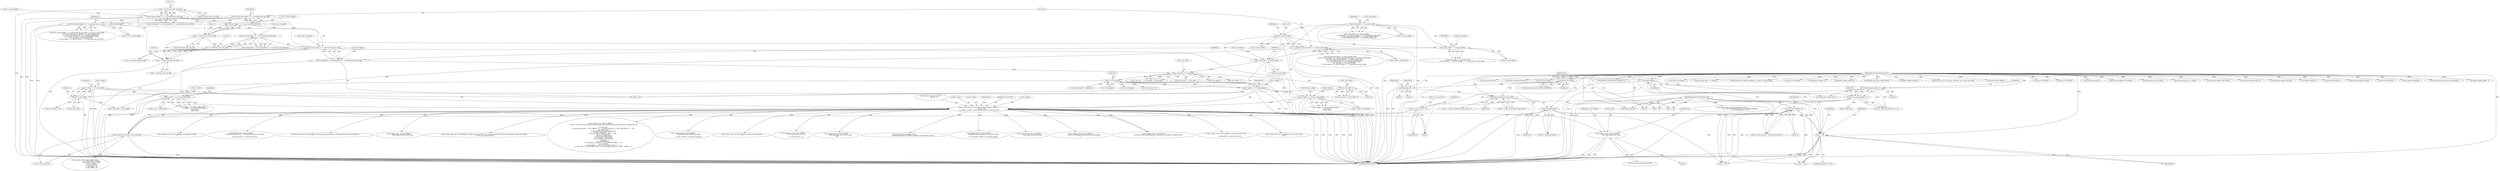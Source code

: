 digraph "0_FFmpeg_29ffeef5e73b8f41ff3a3f2242d356759c66f91f@pointer" {
"1000914" [label="(Call,av_log(h->avctx, AV_LOG_ERROR,\n                   \"h264_slice_header_init() failed\n\"))"];
"1000887" [label="(Call,av_log(h->avctx, AV_LOG_INFO, \"Reinit context to %dx%d, \"\n               \"pix_fmt: %s\n\", h->width, h->height, av_get_pix_fmt_name(h->avctx->pix_fmt)))"];
"1000715" [label="(Call,h->width  = 16 * h->mb_width)"];
"1000719" [label="(Call,16 * h->mb_width)"];
"1000699" [label="(Call,h->mb_width * 4)"];
"1000679" [label="(Call,h->mb_width * h->mb_height)"];
"1000649" [label="(Call,h->mb_width  = h->sps.mb_width)"];
"1000610" [label="(Call,h->mb_width  != h->sps.mb_width)"];
"1000398" [label="(Call,h->mb_width  != h->sps.mb_width)"];
"1000541" [label="(Call,16*h->sps.mb_width)"];
"1000658" [label="(Call,h->mb_height = h->sps.mb_height * (2 - h->sps.frame_mbs_only_flag))"];
"1000662" [label="(Call,h->sps.mb_height * (2 - h->sps.frame_mbs_only_flag))"];
"1000623" [label="(Call,h->sps.mb_height * (2 - h->sps.frame_mbs_only_flag))"];
"1000557" [label="(Call,h->sps.mb_height * (2 - h->sps.frame_mbs_only_flag))"];
"1000412" [label="(Call,h->sps.mb_height * (2 - h->sps.frame_mbs_only_flag))"];
"1000418" [label="(Call,2 - h->sps.frame_mbs_only_flag)"];
"1000563" [label="(Call,2 - h->sps.frame_mbs_only_flag)"];
"1000629" [label="(Call,2 - h->sps.frame_mbs_only_flag)"];
"1000668" [label="(Call,2 - h->sps.frame_mbs_only_flag)"];
"1000827" [label="(Call,h->width  != h->avctx->coded_width)"];
"1000540" [label="(Call,16*h->sps.mb_width != h->avctx->coded_width)"];
"1000837" [label="(Call,h->height != h->avctx->coded_height)"];
"1000724" [label="(Call,h->height = 16 * h->mb_height)"];
"1000728" [label="(Call,16 * h->mb_height)"];
"1000554" [label="(Call,16*h->sps.mb_height * (2 - h->sps.frame_mbs_only_flag) != h->avctx->coded_height)"];
"1000555" [label="(Call,16*h->sps.mb_height * (2 - h->sps.frame_mbs_only_flag))"];
"1000899" [label="(Call,av_get_pix_fmt_name(h->avctx->pix_fmt))"];
"1000880" [label="(Call,h->avctx->pix_fmt = ret)"];
"1000872" [label="(Call,ret = get_pixel_format(h, 1))"];
"1000874" [label="(Call,get_pixel_format(h, 1))"];
"1000868" [label="(Call,flush_change(h))"];
"1000851" [label="(Call,h != h0)"];
"1000735" [label="(Call,init_dimensions(h))"];
"1000495" [label="(Call,h264_set_parameter_from_sps(h))"];
"1000186" [label="(Call,field_end(h, 1))"];
"1000183" [label="(Call,FIELD_PICTURE(h))"];
"1000125" [label="(MethodParameterIn,H264Context *h)"];
"1000643" [label="(Call,get_pixel_format(h0, 0))"];
"1000126" [label="(MethodParameterIn,H264Context *h0)"];
"1002549" [label="(Call,av_log(h->avctx, AV_LOG_ERROR, \"QP %u out of range\n\", tmp))"];
"1000563" [label="(Call,2 - h->sps.frame_mbs_only_flag)"];
"1002503" [label="(Call,av_log(h->avctx, AV_LOG_ERROR, \"cabac_init_idc overflow\n\"))"];
"1001583" [label="(Call,ff_generate_sliding_window_mmcos(h, 1))"];
"1000869" [label="(Identifier,h)"];
"1000877" [label="(Literal,0)"];
"1001830" [label="(Call,FIELD_PICTURE(h))"];
"1002581" [label="(Call,get_chroma_qp(h, 1, h->qscale))"];
"1001602" [label="(Call,ff_h264_execute_ref_pic_marking(h, h->mmco, h->mmco_index))"];
"1000881" [label="(Call,h->avctx->pix_fmt)"];
"1000721" [label="(Call,h->mb_width)"];
"1001805" [label="(Call,FIELD_PICTURE(h))"];
"1000649" [label="(Call,h->mb_width  = h->sps.mb_width)"];
"1000659" [label="(Call,h->mb_height)"];
"1000716" [label="(Call,h->width)"];
"1000653" [label="(Call,h->sps.mb_width)"];
"1000868" [label="(Call,flush_change(h))"];
"1001914" [label="(Call,clone_slice(h, h0))"];
"1001140" [label="(Call,av_log(h->avctx, AV_LOG_ERROR,\n                   \"Changing field mode (%d -> %d) between slices is not allowed\n\",\n                   last_pic_structure, h->picture_structure))"];
"1000945" [label="(Call,get_pixel_format(h, 1))"];
"1000543" [label="(Call,h->sps.mb_width)"];
"1000724" [label="(Call,h->height = 16 * h->mb_height)"];
"1002457" [label="(Call,implicit_weight_table(h, 0))"];
"1000624" [label="(Call,h->sps.mb_height)"];
"1000838" [label="(Call,h->height)"];
"1001062" [label="(Call,av_log(h->avctx, AV_LOG_ERROR, \"This stream was generated by a broken encoder, invalid 8x8 inference\n\"))"];
"1000419" [label="(Literal,2)"];
"1000558" [label="(Call,h->sps.mb_height)"];
"1000730" [label="(Call,h->mb_height)"];
"1000397" [label="(Call,h->mb_width  != h->sps.mb_width ||\n            h->mb_height != h->sps.mb_height * (2 - h->sps.frame_mbs_only_flag) ||\n            h->avctx->bits_per_raw_sample != h->sps.bit_depth_luma ||\n            h->cur_chroma_format_idc != h->sps.chroma_format_idc)"];
"1002474" [label="(Call,ff_h264_direct_dist_scale_factor(h))"];
"1000188" [label="(Literal,1)"];
"1002839" [label="(Call,av_log(h->avctx, AV_LOG_ERROR,\n                       \"Deblocking switched inside frame.\n\"))"];
"1000579" [label="(Identifier,h)"];
"1002460" [label="(Call,implicit_weight_table(h, 1))"];
"1002216" [label="(Call,ff_init_poc(h, h->cur_pic_ptr->field_poc, &h->cur_pic_ptr->poc))"];
"1000876" [label="(Literal,1)"];
"1000700" [label="(Call,h->mb_width)"];
"1000851" [label="(Call,h != h0)"];
"1001887" [label="(Call,h->mb_height * h->mb_stride)"];
"1000728" [label="(Call,16 * h->mb_height)"];
"1000888" [label="(Call,h->avctx)"];
"1000683" [label="(Call,h->mb_height)"];
"1000836" [label="(Call,h->height != h->avctx->coded_height  ||\n         must_reinit ||\n         needs_reinit)"];
"1002342" [label="(Call,ff_pred_weight_table(h))"];
"1000857" [label="(Identifier,h)"];
"1002975" [label="(Call,av_log(h->avctx, AV_LOG_WARNING, \"Possibly too many slices (%d >= %d), increase MAX_SLICES and recompile if there are artifacts\n\", h->slice_num, MAX_SLICES))"];
"1000736" [label="(Identifier,h)"];
"1002402" [label="(Call,ff_h264_decode_ref_pic_marking(h0, &h->gb,\n                                             !(h->avctx->active_thread_type & FF_THREAD_FRAME) ||\n                                             h0->current_slice == 0))"];
"1000878" [label="(Return,return ret;)"];
"1000909" [label="(Call,h264_slice_header_init(h, 1))"];
"1000492" [label="(Call,(ret = h264_set_parameter_from_sps(h)) < 0)"];
"1003305" [label="(Call,av_log(h->avctx, AV_LOG_DEBUG,\n               \"slice:%d %s mb:%d %c%s%s pps:%u frame:%d poc:%d/%d ref:%d/%d qp:%d loop:%d:%d:%d weight:%d%s %s\n\",\n               h->slice_num,\n               (h->picture_structure == PICT_FRAME ? \"F\" : h->picture_structure == PICT_TOP_FIELD ? \"T\" : \"B\"),\n               first_mb_in_slice,\n               av_get_picture_type_char(h->slice_type),\n               h->slice_type_fixed ? \" fix\" : \"\",\n               h->nal_unit_type == NAL_IDR_SLICE ? \" IDR\" : \"\",\n               pps_id, h->frame_num,\n               h->cur_pic_ptr->field_poc[0],\n               h->cur_pic_ptr->field_poc[1],\n               h->ref_count[0], h->ref_count[1],\n               h->qscale,\n               h->deblocking_filter,\n               h->slice_alpha_c0_offset / 2 - 26, h->slice_beta_offset / 2 - 26,\n               h->use_weight,\n               h->use_weight == 1 && h->use_weight_chroma ? \"c\" : \"\",\n               h->slice_type == AV_PICTURE_TYPE_B ? (h->direct_spatial_mv_pred ? \"SPAT\" : \"TEMP\") : \"\"))"];
"1000126" [label="(MethodParameterIn,H264Context *h0)"];
"1001969" [label="(Call,h->mb_width * h->mb_height)"];
"1000496" [label="(Identifier,h)"];
"1001632" [label="(Call,av_image_copy(h->short_ref[0]->f.data,\n                                  h->short_ref[0]->f.linesize,\n                                  (const uint8_t **)prev->f.data,\n                                  prev->f.linesize,\n                                  h->avctx->pix_fmt,\n                                  h->mb_width  * 16,\n                                  h->mb_height * 16))"];
"1000850" [label="(ControlStructure,if (h != h0))"];
"1000720" [label="(Literal,16)"];
"1001800" [label="(Call,FIELD_PICTURE(h))"];
"1000726" [label="(Identifier,h)"];
"1000690" [label="(Call,h->mb_width + 1)"];
"1000623" [label="(Call,h->sps.mb_height * (2 - h->sps.frame_mbs_only_flag))"];
"1001749" [label="(Call,FIELD_PICTURE(h))"];
"1001393" [label="(Call,av_log(h->avctx, AV_LOG_ERROR,\n                               \"Invalid field mode combination %d/%d\n\",\n                               last_pic_structure, h->picture_structure))"];
"1001813" [label="(Call,h264_frame_start(h))"];
"1000880" [label="(Call,h->avctx->pix_fmt = ret)"];
"1000734" [label="(Identifier,ret)"];
"1002835" [label="(Call,h != h0)"];
"1000644" [label="(Identifier,h0)"];
"1001992" [label="(Call,av_log(h->avctx, AV_LOG_ERROR, \"first_mb_in_slice overflow\n\"))"];
"1000619" [label="(Call,h->mb_height != h->sps.mb_height * (2 - h->sps.frame_mbs_only_flag))"];
"1000548" [label="(Call,h->avctx->coded_width)"];
"1000408" [label="(Call,h->mb_height != h->sps.mb_height * (2 - h->sps.frame_mbs_only_flag))"];
"1000929" [label="(Call,h != h0)"];
"1000733" [label="(Call,ret = init_dimensions(h))"];
"1000668" [label="(Call,2 - h->sps.frame_mbs_only_flag)"];
"1000828" [label="(Call,h->width)"];
"1000125" [label="(MethodParameterIn,H264Context *h)"];
"1000191" [label="(Identifier,h0)"];
"1000849" [label="(Block,)"];
"1002027" [label="(Call,FIELD_OR_MBAFF_PICTURE(h))"];
"1000695" [label="(Call,h->b_stride = h->mb_width * 4)"];
"1001169" [label="(Call,av_log(h->avctx, AV_LOG_ERROR,\n                   \"unset cur_pic_ptr on %d. slice\n\",\n                   h0->current_slice + 1))"];
"1000831" [label="(Call,h->avctx->coded_width)"];
"1000614" [label="(Call,h->sps.mb_width)"];
"1002476" [label="(Call,ff_h264_direct_ref_list_init(h))"];
"1000893" [label="(Call,h->width)"];
"1000650" [label="(Call,h->mb_width)"];
"1000555" [label="(Call,16*h->sps.mb_height * (2 - h->sps.frame_mbs_only_flag))"];
"1000908" [label="(Identifier,ret)"];
"1002569" [label="(Call,get_chroma_qp(h, 0, h->qscale))"];
"1000918" [label="(Identifier,AV_LOG_ERROR)"];
"1000729" [label="(Literal,16)"];
"1000611" [label="(Call,h->mb_width)"];
"1000663" [label="(Call,h->sps.mb_height)"];
"1000703" [label="(Literal,4)"];
"1000889" [label="(Identifier,h)"];
"1000187" [label="(Identifier,h)"];
"1000418" [label="(Call,2 - h->sps.frame_mbs_only_flag)"];
"1000557" [label="(Call,h->sps.mb_height * (2 - h->sps.frame_mbs_only_flag))"];
"1001981" [label="(Call,FIELD_OR_MBAFF_PICTURE(h))"];
"1000675" [label="(Call,h->mb_num    = h->mb_width * h->mb_height)"];
"1000542" [label="(Literal,16)"];
"1000886" [label="(Identifier,ret)"];
"1000872" [label="(Call,ret = get_pixel_format(h, 1))"];
"1000847" [label="(Identifier,must_reinit)"];
"1000699" [label="(Call,h->mb_width * 4)"];
"1000914" [label="(Call,av_log(h->avctx, AV_LOG_ERROR,\n                   \"h264_slice_header_init() failed\n\"))"];
"1000735" [label="(Call,init_dimensions(h))"];
"1000853" [label="(Identifier,h0)"];
"1000645" [label="(Literal,0)"];
"1000686" [label="(Call,h->mb_stride = h->mb_width + 1)"];
"1000629" [label="(Call,2 - h->sps.frame_mbs_only_flag)"];
"1000554" [label="(Call,16*h->sps.mb_height * (2 - h->sps.frame_mbs_only_flag) != h->avctx->coded_height)"];
"1002649" [label="(Call,av_log(h->avctx, AV_LOG_ERROR,\n                   \"deblocking_filter_idc %u out of range\n\", tmp))"];
"1000539" [label="(Call,16*h->sps.mb_width != h->avctx->coded_width\n                     || 16*h->sps.mb_height * (2 - h->sps.frame_mbs_only_flag) != h->avctx->coded_height\n                     || h->avctx->bits_per_raw_sample != h->sps.bit_depth_luma\n                     || h->cur_chroma_format_idc != h->sps.chroma_format_idc\n                     || av_cmp_q(h->sps.sar, h->avctx->sample_aspect_ratio)\n                     || h->mb_width  != h->sps.mb_width\n                     || h->mb_height != h->sps.mb_height * (2 - h->sps.frame_mbs_only_flag))"];
"1000874" [label="(Call,get_pixel_format(h, 1))"];
"1000420" [label="(Call,h->sps.frame_mbs_only_flag)"];
"1000873" [label="(Identifier,ret)"];
"1000900" [label="(Call,h->avctx->pix_fmt)"];
"1000662" [label="(Call,h->sps.mb_height * (2 - h->sps.frame_mbs_only_flag))"];
"1000630" [label="(Literal,2)"];
"1000977" [label="(Call,h == h0)"];
"1001423" [label="(Call,avpriv_request_sample(h->avctx,\n                                              \"Found reference and non-reference fields in the same frame, which\"))"];
"1000410" [label="(Identifier,h)"];
"1002714" [label="(Call,av_log(h->avctx, AV_LOG_ERROR,\n                       \"deblocking filter parameters %d %d out of range\n\",\n                       h->slice_alpha_c0_offset, h->slice_beta_offset))"];
"1000184" [label="(Identifier,h)"];
"1000962" [label="(Call,h264_slice_header_init(h, 0))"];
"1002283" [label="(Call,ff_h264_fill_default_ref_list(h))"];
"1000715" [label="(Call,h->width  = 16 * h->mb_width)"];
"1000398" [label="(Call,h->mb_width  != h->sps.mb_width)"];
"1000837" [label="(Call,h->height != h->avctx->coded_height)"];
"1000852" [label="(Identifier,h)"];
"1000643" [label="(Call,get_pixel_format(h0, 0))"];
"1000631" [label="(Call,h->sps.frame_mbs_only_flag)"];
"1000891" [label="(Identifier,AV_LOG_INFO)"];
"1000186" [label="(Call,field_end(h, 1))"];
"1000570" [label="(Call,h->avctx->coded_height)"];
"1002437" [label="(Call,FRAME_MBAFF(h))"];
"1000967" [label="(Call,av_log(h->avctx, AV_LOG_ERROR,\n                   \"h264_slice_header_init() failed\n\"))"];
"1000899" [label="(Call,av_get_pix_fmt_name(h->avctx->pix_fmt))"];
"1000871" [label="(Call,(ret = get_pixel_format(h, 1)) < 0)"];
"1001732" [label="(Call,FIELD_PICTURE(h))"];
"1000915" [label="(Call,h->avctx)"];
"1002440" [label="(Call,ff_h264_fill_mbaff_ref_list(h))"];
"1000719" [label="(Call,16 * h->mb_width)"];
"1000413" [label="(Call,h->sps.mb_height)"];
"1000185" [label="(Block,)"];
"1000565" [label="(Call,h->sps.frame_mbs_only_flag)"];
"1001908" [label="(Call,h != h0)"];
"1000677" [label="(Identifier,h)"];
"1000556" [label="(Literal,16)"];
"1000179" [label="(Call,h0->current_slice && FIELD_PICTURE(h))"];
"1000541" [label="(Call,16*h->sps.mb_width)"];
"1000670" [label="(Call,h->sps.frame_mbs_only_flag)"];
"1000610" [label="(Call,h->mb_width  != h->sps.mb_width)"];
"1000495" [label="(Call,h264_set_parameter_from_sps(h))"];
"1000183" [label="(Call,FIELD_PICTURE(h))"];
"1000896" [label="(Call,h->height)"];
"1000841" [label="(Call,h->avctx->coded_height)"];
"1000887" [label="(Call,av_log(h->avctx, AV_LOG_INFO, \"Reinit context to %dx%d, \"\n               \"pix_fmt: %s\n\", h->width, h->height, av_get_pix_fmt_name(h->avctx->pix_fmt)))"];
"1000892" [label="(Literal,\"Reinit context to %dx%d, \"\n               \"pix_fmt: %s\n\")"];
"1000933" [label="(Call,av_log(h->avctx, AV_LOG_ERROR,\n                   \"Cannot (re-)initialize context during parallel decoding.\n\"))"];
"1000402" [label="(Call,h->sps.mb_width)"];
"1000399" [label="(Call,h->mb_width)"];
"1001316" [label="(Call,FIELD_PICTURE(h))"];
"1000412" [label="(Call,h->sps.mb_height * (2 - h->sps.frame_mbs_only_flag))"];
"1000553" [label="(Call,16*h->sps.mb_height * (2 - h->sps.frame_mbs_only_flag) != h->avctx->coded_height\n                     || h->avctx->bits_per_raw_sample != h->sps.bit_depth_luma\n                     || h->cur_chroma_format_idc != h->sps.chroma_format_idc\n                     || av_cmp_q(h->sps.sar, h->avctx->sample_aspect_ratio)\n                     || h->mb_width  != h->sps.mb_width\n                     || h->mb_height != h->sps.mb_height * (2 - h->sps.frame_mbs_only_flag))"];
"1000991" [label="(Call,init_dequant_tables(h))"];
"1000550" [label="(Identifier,h)"];
"1000919" [label="(Literal,\"h264_slice_header_init() failed\n\")"];
"1002294" [label="(Call,ff_h264_decode_ref_pic_list_reordering(h))"];
"1002823" [label="(Call,av_log(h->avctx, AV_LOG_INFO,\n                       \"Cannot parallelize deblocking type 1, decoding such frames in sequential order\n\"))"];
"1001841" [label="(Call,i<h->mb_height)"];
"1000609" [label="(Call,h->mb_width  != h->sps.mb_width\n                     || h->mb_height != h->sps.mb_height * (2 - h->sps.frame_mbs_only_flag))"];
"1000658" [label="(Call,h->mb_height = h->sps.mb_height * (2 - h->sps.frame_mbs_only_flag))"];
"1000572" [label="(Identifier,h)"];
"1003426" [label="(MethodReturn,static int)"];
"1000921" [label="(Identifier,ret)"];
"1000493" [label="(Call,ret = h264_set_parameter_from_sps(h))"];
"1000679" [label="(Call,h->mb_width * h->mb_height)"];
"1000660" [label="(Identifier,h)"];
"1002360" [label="(Call,implicit_weight_table(h, -1))"];
"1000669" [label="(Literal,2)"];
"1001668" [label="(Call,h->mb_width  * 16)"];
"1000540" [label="(Call,16*h->sps.mb_width != h->avctx->coded_width)"];
"1000127" [label="(Block,)"];
"1000875" [label="(Identifier,h)"];
"1000826" [label="(Call,h->width  != h->avctx->coded_width   ||\n         h->height != h->avctx->coded_height  ||\n         must_reinit ||\n         needs_reinit)"];
"1000680" [label="(Call,h->mb_width)"];
"1000827" [label="(Call,h->width  != h->avctx->coded_width)"];
"1001531" [label="(Call,h264_frame_start(h))"];
"1000621" [label="(Identifier,h)"];
"1001491" [label="(Call,av_log(h->avctx, AV_LOG_DEBUG, \"Frame num gap %d %d\n\",\n                   h->frame_num, h->prev_frame_num))"];
"1000564" [label="(Literal,2)"];
"1001826" [label="(Call,release_unused_pictures(h, 0))"];
"1000913" [label="(Block,)"];
"1000637" [label="(Call,h0->avctx->pix_fmt != get_pixel_format(h0, 0))"];
"1000725" [label="(Call,h->height)"];
"1002246" [label="(Call,ff_set_ref_count(h))"];
"1000839" [label="(Identifier,h)"];
"1001673" [label="(Call,h->mb_height * 16)"];
"1000914" -> "1000913"  [label="AST: "];
"1000914" -> "1000919"  [label="CFG: "];
"1000915" -> "1000914"  [label="AST: "];
"1000918" -> "1000914"  [label="AST: "];
"1000919" -> "1000914"  [label="AST: "];
"1000921" -> "1000914"  [label="CFG: "];
"1000914" -> "1003426"  [label="DDG: "];
"1000914" -> "1003426"  [label="DDG: "];
"1000914" -> "1003426"  [label="DDG: "];
"1000887" -> "1000914"  [label="DDG: "];
"1000887" -> "1000849"  [label="AST: "];
"1000887" -> "1000899"  [label="CFG: "];
"1000888" -> "1000887"  [label="AST: "];
"1000891" -> "1000887"  [label="AST: "];
"1000892" -> "1000887"  [label="AST: "];
"1000893" -> "1000887"  [label="AST: "];
"1000896" -> "1000887"  [label="AST: "];
"1000899" -> "1000887"  [label="AST: "];
"1000908" -> "1000887"  [label="CFG: "];
"1000887" -> "1003426"  [label="DDG: "];
"1000887" -> "1003426"  [label="DDG: "];
"1000887" -> "1003426"  [label="DDG: "];
"1000887" -> "1003426"  [label="DDG: "];
"1000887" -> "1003426"  [label="DDG: "];
"1000887" -> "1003426"  [label="DDG: "];
"1000715" -> "1000887"  [label="DDG: "];
"1000827" -> "1000887"  [label="DDG: "];
"1000837" -> "1000887"  [label="DDG: "];
"1000724" -> "1000887"  [label="DDG: "];
"1000899" -> "1000887"  [label="DDG: "];
"1000887" -> "1000933"  [label="DDG: "];
"1000887" -> "1000967"  [label="DDG: "];
"1000887" -> "1001062"  [label="DDG: "];
"1000887" -> "1001140"  [label="DDG: "];
"1000887" -> "1001169"  [label="DDG: "];
"1000887" -> "1001393"  [label="DDG: "];
"1000887" -> "1001423"  [label="DDG: "];
"1000887" -> "1001491"  [label="DDG: "];
"1000887" -> "1001992"  [label="DDG: "];
"1000887" -> "1002503"  [label="DDG: "];
"1000887" -> "1002549"  [label="DDG: "];
"1000887" -> "1002649"  [label="DDG: "];
"1000887" -> "1002714"  [label="DDG: "];
"1000887" -> "1002823"  [label="DDG: "];
"1000887" -> "1002823"  [label="DDG: "];
"1000887" -> "1002839"  [label="DDG: "];
"1000887" -> "1002975"  [label="DDG: "];
"1000887" -> "1003305"  [label="DDG: "];
"1000715" -> "1000127"  [label="AST: "];
"1000715" -> "1000719"  [label="CFG: "];
"1000716" -> "1000715"  [label="AST: "];
"1000719" -> "1000715"  [label="AST: "];
"1000726" -> "1000715"  [label="CFG: "];
"1000715" -> "1003426"  [label="DDG: "];
"1000715" -> "1003426"  [label="DDG: "];
"1000719" -> "1000715"  [label="DDG: "];
"1000719" -> "1000715"  [label="DDG: "];
"1000715" -> "1000827"  [label="DDG: "];
"1000719" -> "1000721"  [label="CFG: "];
"1000720" -> "1000719"  [label="AST: "];
"1000721" -> "1000719"  [label="AST: "];
"1000719" -> "1003426"  [label="DDG: "];
"1000699" -> "1000719"  [label="DDG: "];
"1000719" -> "1001668"  [label="DDG: "];
"1000719" -> "1001969"  [label="DDG: "];
"1000699" -> "1000695"  [label="AST: "];
"1000699" -> "1000703"  [label="CFG: "];
"1000700" -> "1000699"  [label="AST: "];
"1000703" -> "1000699"  [label="AST: "];
"1000695" -> "1000699"  [label="CFG: "];
"1000699" -> "1000695"  [label="DDG: "];
"1000699" -> "1000695"  [label="DDG: "];
"1000679" -> "1000699"  [label="DDG: "];
"1000679" -> "1000675"  [label="AST: "];
"1000679" -> "1000683"  [label="CFG: "];
"1000680" -> "1000679"  [label="AST: "];
"1000683" -> "1000679"  [label="AST: "];
"1000675" -> "1000679"  [label="CFG: "];
"1000679" -> "1000675"  [label="DDG: "];
"1000679" -> "1000675"  [label="DDG: "];
"1000649" -> "1000679"  [label="DDG: "];
"1000658" -> "1000679"  [label="DDG: "];
"1000679" -> "1000686"  [label="DDG: "];
"1000679" -> "1000690"  [label="DDG: "];
"1000679" -> "1000728"  [label="DDG: "];
"1000649" -> "1000127"  [label="AST: "];
"1000649" -> "1000653"  [label="CFG: "];
"1000650" -> "1000649"  [label="AST: "];
"1000653" -> "1000649"  [label="AST: "];
"1000660" -> "1000649"  [label="CFG: "];
"1000649" -> "1003426"  [label="DDG: "];
"1000610" -> "1000649"  [label="DDG: "];
"1000398" -> "1000649"  [label="DDG: "];
"1000541" -> "1000649"  [label="DDG: "];
"1000610" -> "1000609"  [label="AST: "];
"1000610" -> "1000614"  [label="CFG: "];
"1000611" -> "1000610"  [label="AST: "];
"1000614" -> "1000610"  [label="AST: "];
"1000621" -> "1000610"  [label="CFG: "];
"1000609" -> "1000610"  [label="CFG: "];
"1000610" -> "1000609"  [label="DDG: "];
"1000610" -> "1000609"  [label="DDG: "];
"1000398" -> "1000610"  [label="DDG: "];
"1000541" -> "1000610"  [label="DDG: "];
"1000398" -> "1000397"  [label="AST: "];
"1000398" -> "1000402"  [label="CFG: "];
"1000399" -> "1000398"  [label="AST: "];
"1000402" -> "1000398"  [label="AST: "];
"1000410" -> "1000398"  [label="CFG: "];
"1000397" -> "1000398"  [label="CFG: "];
"1000398" -> "1003426"  [label="DDG: "];
"1000398" -> "1003426"  [label="DDG: "];
"1000398" -> "1000397"  [label="DDG: "];
"1000398" -> "1000397"  [label="DDG: "];
"1000398" -> "1000541"  [label="DDG: "];
"1000541" -> "1000540"  [label="AST: "];
"1000541" -> "1000543"  [label="CFG: "];
"1000542" -> "1000541"  [label="AST: "];
"1000543" -> "1000541"  [label="AST: "];
"1000550" -> "1000541"  [label="CFG: "];
"1000541" -> "1000540"  [label="DDG: "];
"1000541" -> "1000540"  [label="DDG: "];
"1000658" -> "1000127"  [label="AST: "];
"1000658" -> "1000662"  [label="CFG: "];
"1000659" -> "1000658"  [label="AST: "];
"1000662" -> "1000658"  [label="AST: "];
"1000677" -> "1000658"  [label="CFG: "];
"1000658" -> "1003426"  [label="DDG: "];
"1000662" -> "1000658"  [label="DDG: "];
"1000662" -> "1000658"  [label="DDG: "];
"1000662" -> "1000668"  [label="CFG: "];
"1000663" -> "1000662"  [label="AST: "];
"1000668" -> "1000662"  [label="AST: "];
"1000662" -> "1003426"  [label="DDG: "];
"1000662" -> "1003426"  [label="DDG: "];
"1000623" -> "1000662"  [label="DDG: "];
"1000557" -> "1000662"  [label="DDG: "];
"1000412" -> "1000662"  [label="DDG: "];
"1000668" -> "1000662"  [label="DDG: "];
"1000668" -> "1000662"  [label="DDG: "];
"1000623" -> "1000619"  [label="AST: "];
"1000623" -> "1000629"  [label="CFG: "];
"1000624" -> "1000623"  [label="AST: "];
"1000629" -> "1000623"  [label="AST: "];
"1000619" -> "1000623"  [label="CFG: "];
"1000623" -> "1000619"  [label="DDG: "];
"1000623" -> "1000619"  [label="DDG: "];
"1000557" -> "1000623"  [label="DDG: "];
"1000629" -> "1000623"  [label="DDG: "];
"1000629" -> "1000623"  [label="DDG: "];
"1000557" -> "1000555"  [label="AST: "];
"1000557" -> "1000563"  [label="CFG: "];
"1000558" -> "1000557"  [label="AST: "];
"1000563" -> "1000557"  [label="AST: "];
"1000555" -> "1000557"  [label="CFG: "];
"1000557" -> "1000555"  [label="DDG: "];
"1000557" -> "1000555"  [label="DDG: "];
"1000412" -> "1000557"  [label="DDG: "];
"1000563" -> "1000557"  [label="DDG: "];
"1000563" -> "1000557"  [label="DDG: "];
"1000412" -> "1000408"  [label="AST: "];
"1000412" -> "1000418"  [label="CFG: "];
"1000413" -> "1000412"  [label="AST: "];
"1000418" -> "1000412"  [label="AST: "];
"1000408" -> "1000412"  [label="CFG: "];
"1000412" -> "1003426"  [label="DDG: "];
"1000412" -> "1003426"  [label="DDG: "];
"1000412" -> "1000408"  [label="DDG: "];
"1000412" -> "1000408"  [label="DDG: "];
"1000418" -> "1000412"  [label="DDG: "];
"1000418" -> "1000412"  [label="DDG: "];
"1000418" -> "1000420"  [label="CFG: "];
"1000419" -> "1000418"  [label="AST: "];
"1000420" -> "1000418"  [label="AST: "];
"1000418" -> "1003426"  [label="DDG: "];
"1000418" -> "1000563"  [label="DDG: "];
"1000418" -> "1000668"  [label="DDG: "];
"1000563" -> "1000565"  [label="CFG: "];
"1000564" -> "1000563"  [label="AST: "];
"1000565" -> "1000563"  [label="AST: "];
"1000563" -> "1000629"  [label="DDG: "];
"1000563" -> "1000668"  [label="DDG: "];
"1000629" -> "1000631"  [label="CFG: "];
"1000630" -> "1000629"  [label="AST: "];
"1000631" -> "1000629"  [label="AST: "];
"1000629" -> "1000668"  [label="DDG: "];
"1000668" -> "1000670"  [label="CFG: "];
"1000669" -> "1000668"  [label="AST: "];
"1000670" -> "1000668"  [label="AST: "];
"1000668" -> "1003426"  [label="DDG: "];
"1000827" -> "1000826"  [label="AST: "];
"1000827" -> "1000831"  [label="CFG: "];
"1000828" -> "1000827"  [label="AST: "];
"1000831" -> "1000827"  [label="AST: "];
"1000839" -> "1000827"  [label="CFG: "];
"1000826" -> "1000827"  [label="CFG: "];
"1000827" -> "1003426"  [label="DDG: "];
"1000827" -> "1003426"  [label="DDG: "];
"1000827" -> "1000826"  [label="DDG: "];
"1000827" -> "1000826"  [label="DDG: "];
"1000540" -> "1000827"  [label="DDG: "];
"1000540" -> "1000539"  [label="AST: "];
"1000540" -> "1000548"  [label="CFG: "];
"1000548" -> "1000540"  [label="AST: "];
"1000556" -> "1000540"  [label="CFG: "];
"1000539" -> "1000540"  [label="CFG: "];
"1000540" -> "1003426"  [label="DDG: "];
"1000540" -> "1003426"  [label="DDG: "];
"1000540" -> "1000539"  [label="DDG: "];
"1000540" -> "1000539"  [label="DDG: "];
"1000837" -> "1000836"  [label="AST: "];
"1000837" -> "1000841"  [label="CFG: "];
"1000838" -> "1000837"  [label="AST: "];
"1000841" -> "1000837"  [label="AST: "];
"1000847" -> "1000837"  [label="CFG: "];
"1000836" -> "1000837"  [label="CFG: "];
"1000837" -> "1003426"  [label="DDG: "];
"1000837" -> "1003426"  [label="DDG: "];
"1000837" -> "1000836"  [label="DDG: "];
"1000837" -> "1000836"  [label="DDG: "];
"1000724" -> "1000837"  [label="DDG: "];
"1000554" -> "1000837"  [label="DDG: "];
"1000724" -> "1000127"  [label="AST: "];
"1000724" -> "1000728"  [label="CFG: "];
"1000725" -> "1000724"  [label="AST: "];
"1000728" -> "1000724"  [label="AST: "];
"1000734" -> "1000724"  [label="CFG: "];
"1000724" -> "1003426"  [label="DDG: "];
"1000724" -> "1003426"  [label="DDG: "];
"1000728" -> "1000724"  [label="DDG: "];
"1000728" -> "1000724"  [label="DDG: "];
"1000728" -> "1000730"  [label="CFG: "];
"1000729" -> "1000728"  [label="AST: "];
"1000730" -> "1000728"  [label="AST: "];
"1000728" -> "1003426"  [label="DDG: "];
"1000728" -> "1001673"  [label="DDG: "];
"1000728" -> "1001841"  [label="DDG: "];
"1000728" -> "1001887"  [label="DDG: "];
"1000728" -> "1001969"  [label="DDG: "];
"1000554" -> "1000553"  [label="AST: "];
"1000554" -> "1000570"  [label="CFG: "];
"1000555" -> "1000554"  [label="AST: "];
"1000570" -> "1000554"  [label="AST: "];
"1000579" -> "1000554"  [label="CFG: "];
"1000553" -> "1000554"  [label="CFG: "];
"1000554" -> "1003426"  [label="DDG: "];
"1000554" -> "1003426"  [label="DDG: "];
"1000554" -> "1000553"  [label="DDG: "];
"1000554" -> "1000553"  [label="DDG: "];
"1000555" -> "1000554"  [label="DDG: "];
"1000555" -> "1000554"  [label="DDG: "];
"1000556" -> "1000555"  [label="AST: "];
"1000572" -> "1000555"  [label="CFG: "];
"1000899" -> "1000900"  [label="CFG: "];
"1000900" -> "1000899"  [label="AST: "];
"1000899" -> "1003426"  [label="DDG: "];
"1000880" -> "1000899"  [label="DDG: "];
"1000899" -> "1001632"  [label="DDG: "];
"1000880" -> "1000849"  [label="AST: "];
"1000880" -> "1000886"  [label="CFG: "];
"1000881" -> "1000880"  [label="AST: "];
"1000886" -> "1000880"  [label="AST: "];
"1000889" -> "1000880"  [label="CFG: "];
"1000872" -> "1000880"  [label="DDG: "];
"1000872" -> "1000871"  [label="AST: "];
"1000872" -> "1000874"  [label="CFG: "];
"1000873" -> "1000872"  [label="AST: "];
"1000874" -> "1000872"  [label="AST: "];
"1000877" -> "1000872"  [label="CFG: "];
"1000872" -> "1003426"  [label="DDG: "];
"1000872" -> "1003426"  [label="DDG: "];
"1000872" -> "1000871"  [label="DDG: "];
"1000874" -> "1000872"  [label="DDG: "];
"1000874" -> "1000872"  [label="DDG: "];
"1000872" -> "1000878"  [label="DDG: "];
"1000874" -> "1000876"  [label="CFG: "];
"1000875" -> "1000874"  [label="AST: "];
"1000876" -> "1000874"  [label="AST: "];
"1000874" -> "1003426"  [label="DDG: "];
"1000874" -> "1000871"  [label="DDG: "];
"1000874" -> "1000871"  [label="DDG: "];
"1000868" -> "1000874"  [label="DDG: "];
"1000125" -> "1000874"  [label="DDG: "];
"1000874" -> "1000909"  [label="DDG: "];
"1000868" -> "1000849"  [label="AST: "];
"1000868" -> "1000869"  [label="CFG: "];
"1000869" -> "1000868"  [label="AST: "];
"1000873" -> "1000868"  [label="CFG: "];
"1000868" -> "1003426"  [label="DDG: "];
"1000851" -> "1000868"  [label="DDG: "];
"1000125" -> "1000868"  [label="DDG: "];
"1000851" -> "1000850"  [label="AST: "];
"1000851" -> "1000853"  [label="CFG: "];
"1000852" -> "1000851"  [label="AST: "];
"1000853" -> "1000851"  [label="AST: "];
"1000857" -> "1000851"  [label="CFG: "];
"1000869" -> "1000851"  [label="CFG: "];
"1000851" -> "1003426"  [label="DDG: "];
"1000851" -> "1003426"  [label="DDG: "];
"1000851" -> "1003426"  [label="DDG: "];
"1000735" -> "1000851"  [label="DDG: "];
"1000125" -> "1000851"  [label="DDG: "];
"1000643" -> "1000851"  [label="DDG: "];
"1000126" -> "1000851"  [label="DDG: "];
"1000851" -> "1000929"  [label="DDG: "];
"1000851" -> "1000977"  [label="DDG: "];
"1000735" -> "1000733"  [label="AST: "];
"1000735" -> "1000736"  [label="CFG: "];
"1000736" -> "1000735"  [label="AST: "];
"1000733" -> "1000735"  [label="CFG: "];
"1000735" -> "1003426"  [label="DDG: "];
"1000735" -> "1000733"  [label="DDG: "];
"1000495" -> "1000735"  [label="DDG: "];
"1000125" -> "1000735"  [label="DDG: "];
"1000735" -> "1000929"  [label="DDG: "];
"1000735" -> "1000977"  [label="DDG: "];
"1000495" -> "1000493"  [label="AST: "];
"1000495" -> "1000496"  [label="CFG: "];
"1000496" -> "1000495"  [label="AST: "];
"1000493" -> "1000495"  [label="CFG: "];
"1000495" -> "1003426"  [label="DDG: "];
"1000495" -> "1000492"  [label="DDG: "];
"1000495" -> "1000493"  [label="DDG: "];
"1000186" -> "1000495"  [label="DDG: "];
"1000183" -> "1000495"  [label="DDG: "];
"1000125" -> "1000495"  [label="DDG: "];
"1000186" -> "1000185"  [label="AST: "];
"1000186" -> "1000188"  [label="CFG: "];
"1000187" -> "1000186"  [label="AST: "];
"1000188" -> "1000186"  [label="AST: "];
"1000191" -> "1000186"  [label="CFG: "];
"1000186" -> "1003426"  [label="DDG: "];
"1000186" -> "1003426"  [label="DDG: "];
"1000183" -> "1000186"  [label="DDG: "];
"1000125" -> "1000186"  [label="DDG: "];
"1000183" -> "1000179"  [label="AST: "];
"1000183" -> "1000184"  [label="CFG: "];
"1000184" -> "1000183"  [label="AST: "];
"1000179" -> "1000183"  [label="CFG: "];
"1000183" -> "1003426"  [label="DDG: "];
"1000183" -> "1000179"  [label="DDG: "];
"1000125" -> "1000183"  [label="DDG: "];
"1000125" -> "1000124"  [label="AST: "];
"1000125" -> "1003426"  [label="DDG: "];
"1000125" -> "1000909"  [label="DDG: "];
"1000125" -> "1000929"  [label="DDG: "];
"1000125" -> "1000945"  [label="DDG: "];
"1000125" -> "1000962"  [label="DDG: "];
"1000125" -> "1000977"  [label="DDG: "];
"1000125" -> "1000991"  [label="DDG: "];
"1000125" -> "1001316"  [label="DDG: "];
"1000125" -> "1001531"  [label="DDG: "];
"1000125" -> "1001583"  [label="DDG: "];
"1000125" -> "1001602"  [label="DDG: "];
"1000125" -> "1001732"  [label="DDG: "];
"1000125" -> "1001749"  [label="DDG: "];
"1000125" -> "1001800"  [label="DDG: "];
"1000125" -> "1001805"  [label="DDG: "];
"1000125" -> "1001813"  [label="DDG: "];
"1000125" -> "1001826"  [label="DDG: "];
"1000125" -> "1001830"  [label="DDG: "];
"1000125" -> "1001908"  [label="DDG: "];
"1000125" -> "1001914"  [label="DDG: "];
"1000125" -> "1001981"  [label="DDG: "];
"1000125" -> "1002027"  [label="DDG: "];
"1000125" -> "1002216"  [label="DDG: "];
"1000125" -> "1002246"  [label="DDG: "];
"1000125" -> "1002283"  [label="DDG: "];
"1000125" -> "1002294"  [label="DDG: "];
"1000125" -> "1002342"  [label="DDG: "];
"1000125" -> "1002360"  [label="DDG: "];
"1000125" -> "1002437"  [label="DDG: "];
"1000125" -> "1002440"  [label="DDG: "];
"1000125" -> "1002457"  [label="DDG: "];
"1000125" -> "1002460"  [label="DDG: "];
"1000125" -> "1002474"  [label="DDG: "];
"1000125" -> "1002476"  [label="DDG: "];
"1000125" -> "1002569"  [label="DDG: "];
"1000125" -> "1002581"  [label="DDG: "];
"1000125" -> "1002835"  [label="DDG: "];
"1000643" -> "1000637"  [label="AST: "];
"1000643" -> "1000645"  [label="CFG: "];
"1000644" -> "1000643"  [label="AST: "];
"1000645" -> "1000643"  [label="AST: "];
"1000637" -> "1000643"  [label="CFG: "];
"1000643" -> "1003426"  [label="DDG: "];
"1000643" -> "1000637"  [label="DDG: "];
"1000643" -> "1000637"  [label="DDG: "];
"1000126" -> "1000643"  [label="DDG: "];
"1000643" -> "1000929"  [label="DDG: "];
"1000643" -> "1000977"  [label="DDG: "];
"1000126" -> "1000124"  [label="AST: "];
"1000126" -> "1003426"  [label="DDG: "];
"1000126" -> "1000929"  [label="DDG: "];
"1000126" -> "1000977"  [label="DDG: "];
"1000126" -> "1001908"  [label="DDG: "];
"1000126" -> "1001914"  [label="DDG: "];
"1000126" -> "1002402"  [label="DDG: "];
"1000126" -> "1002835"  [label="DDG: "];
}
